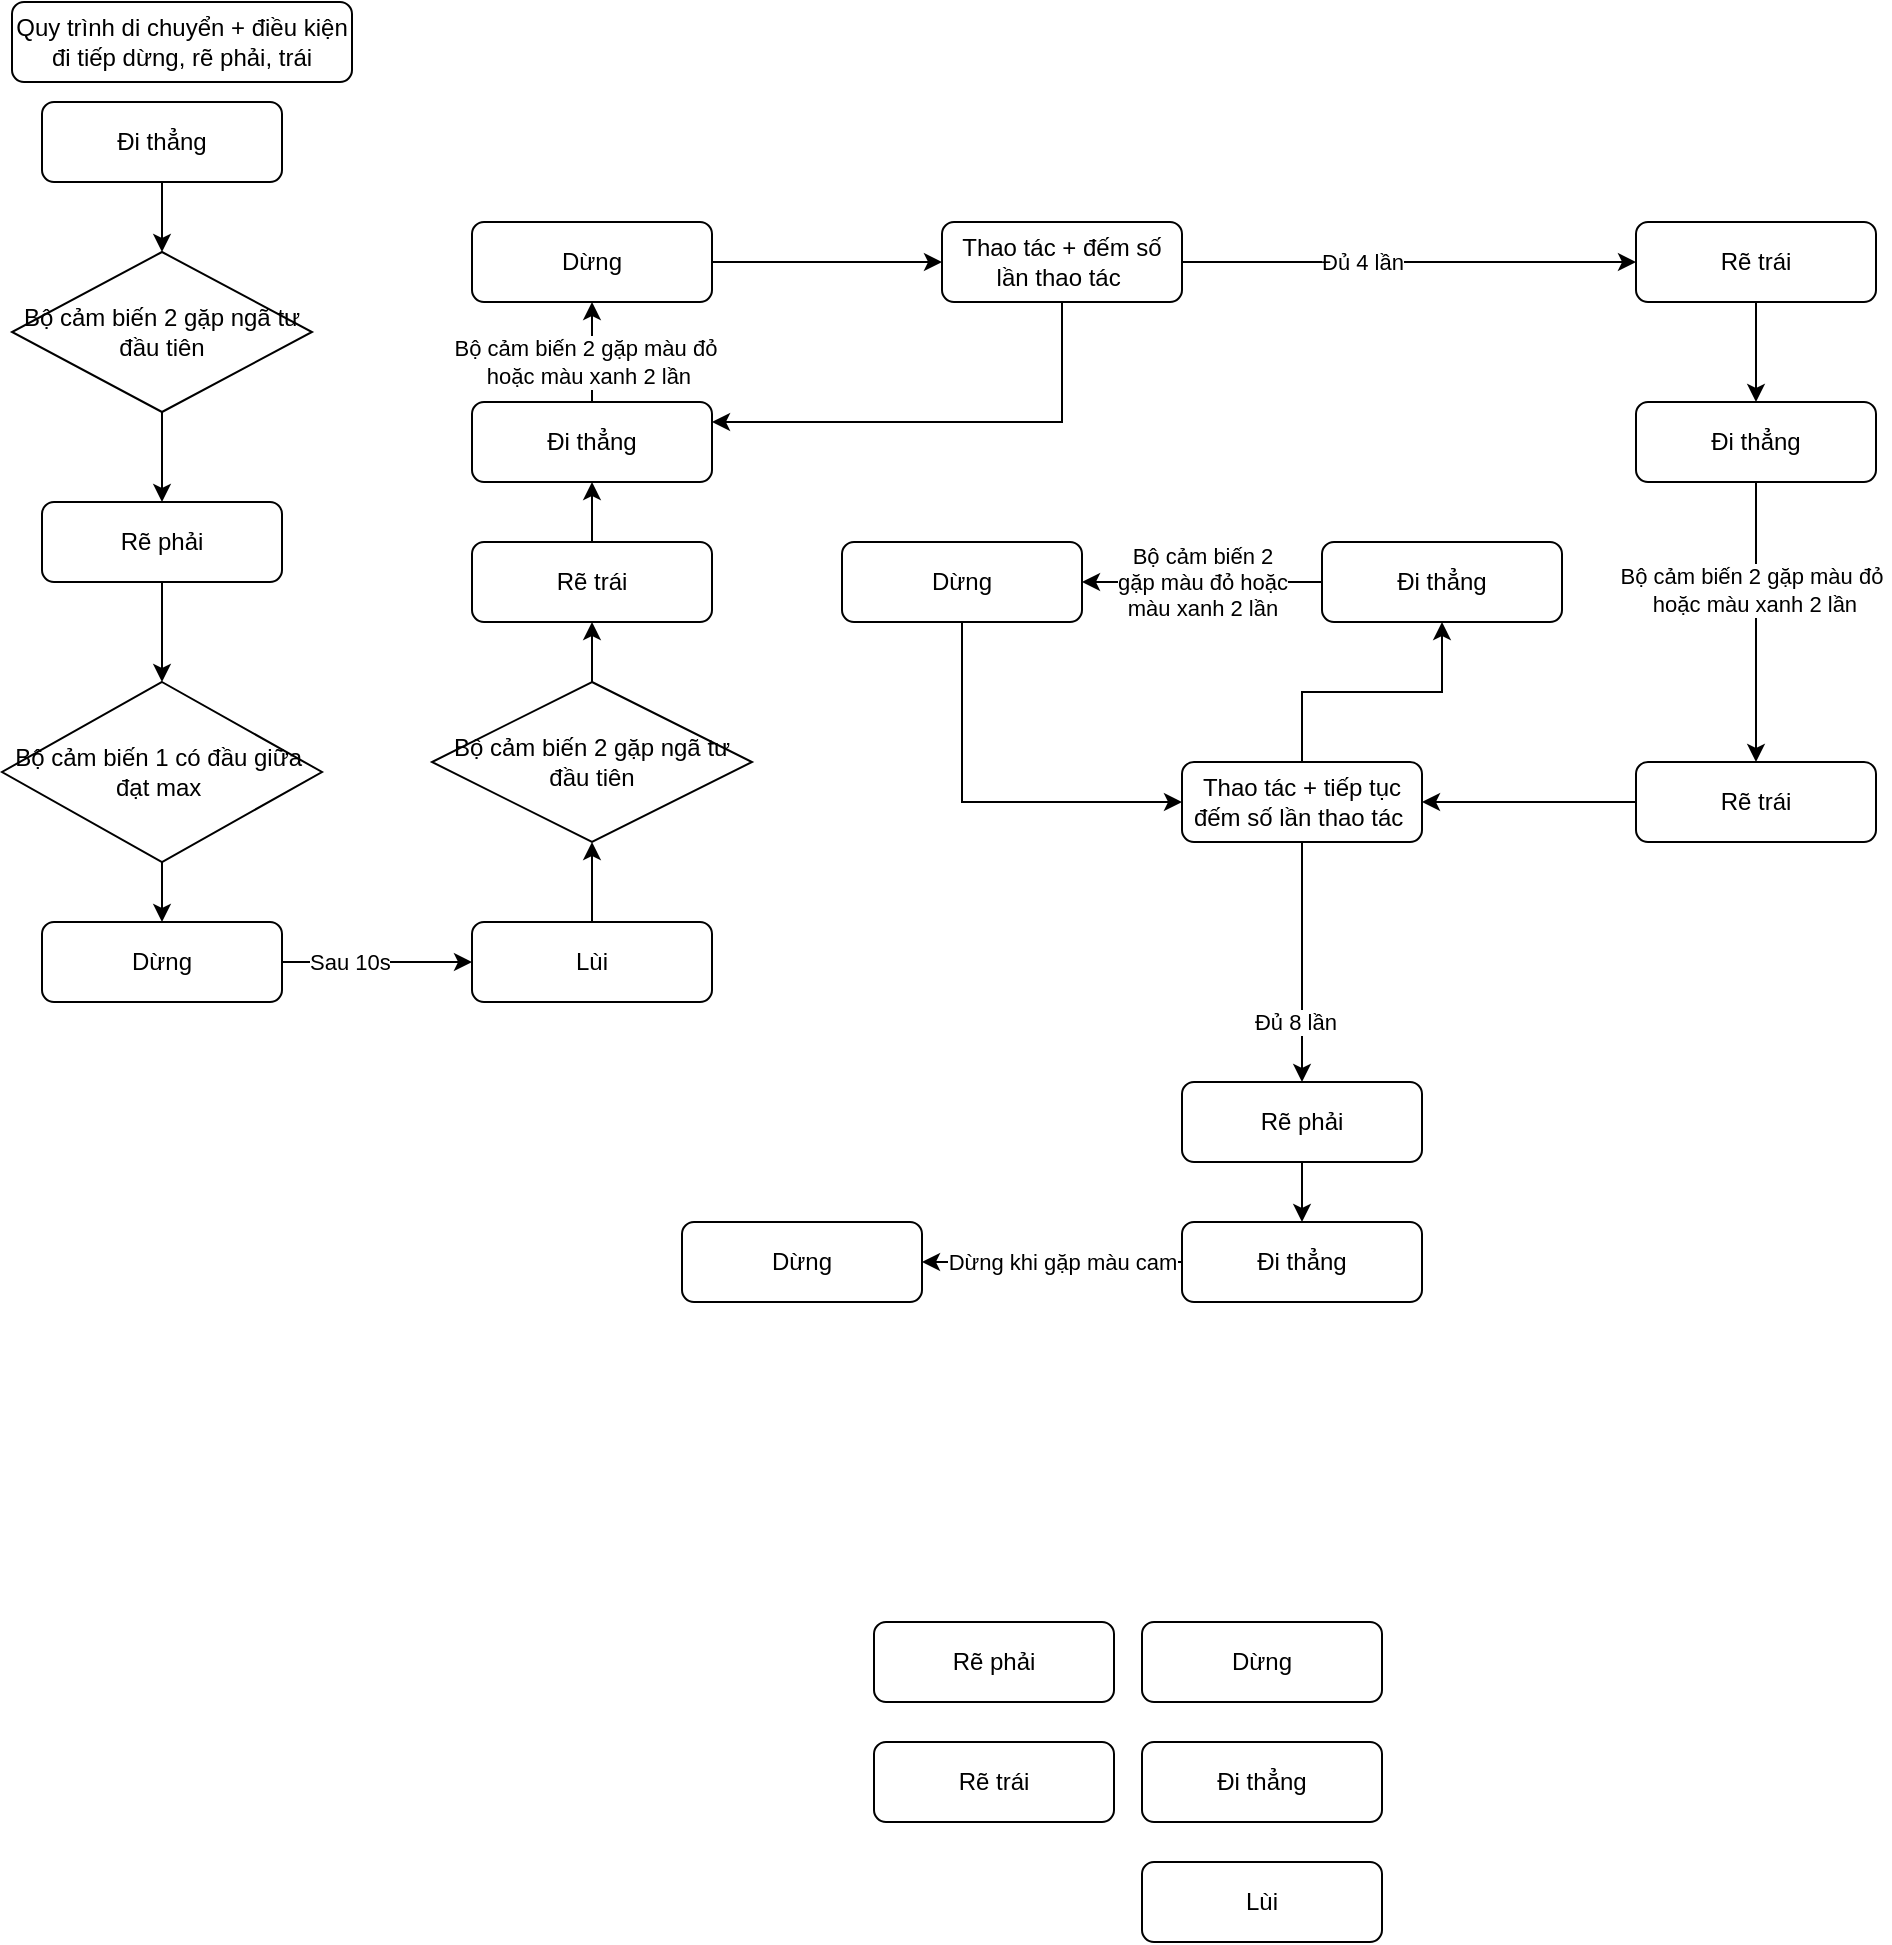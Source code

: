 <mxfile version="24.9.3">
  <diagram id="C5RBs43oDa-KdzZeNtuy" name="Page-1">
    <mxGraphModel dx="742" dy="533" grid="1" gridSize="10" guides="1" tooltips="1" connect="1" arrows="1" fold="1" page="1" pageScale="1" pageWidth="827" pageHeight="1169" math="0" shadow="0">
      <root>
        <mxCell id="WIyWlLk6GJQsqaUBKTNV-0" />
        <mxCell id="WIyWlLk6GJQsqaUBKTNV-1" parent="WIyWlLk6GJQsqaUBKTNV-0" />
        <mxCell id="muo935DoE_OnjEwPIPrk-1" value="Quy trình di chuyển + điều kiện đi tiếp dừng, rẽ phải, trái" style="rounded=1;whiteSpace=wrap;html=1;" parent="WIyWlLk6GJQsqaUBKTNV-1" vertex="1">
          <mxGeometry x="15" y="10" width="170" height="40" as="geometry" />
        </mxCell>
        <mxCell id="muo935DoE_OnjEwPIPrk-2" value="Đi thẳng" style="rounded=1;whiteSpace=wrap;html=1;" parent="WIyWlLk6GJQsqaUBKTNV-1" vertex="1">
          <mxGeometry x="580" y="880" width="120" height="40" as="geometry" />
        </mxCell>
        <mxCell id="muo935DoE_OnjEwPIPrk-6" value="Rẽ phải" style="rounded=1;whiteSpace=wrap;html=1;" parent="WIyWlLk6GJQsqaUBKTNV-1" vertex="1">
          <mxGeometry x="446" y="820" width="120" height="40" as="geometry" />
        </mxCell>
        <mxCell id="oy6qSpFxla3vfZdHUsRq-12" style="edgeStyle=orthogonalEdgeStyle;rounded=0;orthogonalLoop=1;jettySize=auto;html=1;" edge="1" parent="WIyWlLk6GJQsqaUBKTNV-1" source="muo935DoE_OnjEwPIPrk-7" target="oy6qSpFxla3vfZdHUsRq-4">
          <mxGeometry relative="1" as="geometry" />
        </mxCell>
        <mxCell id="muo935DoE_OnjEwPIPrk-7" value="Rẽ trái" style="rounded=1;whiteSpace=wrap;html=1;" parent="WIyWlLk6GJQsqaUBKTNV-1" vertex="1">
          <mxGeometry x="827" y="390" width="120" height="40" as="geometry" />
        </mxCell>
        <mxCell id="muo935DoE_OnjEwPIPrk-9" value="Lùi" style="rounded=1;whiteSpace=wrap;html=1;" parent="WIyWlLk6GJQsqaUBKTNV-1" vertex="1">
          <mxGeometry x="580" y="940" width="120" height="40" as="geometry" />
        </mxCell>
        <mxCell id="zDdANkoQZA9IFpb4-OwG-33" style="edgeStyle=orthogonalEdgeStyle;rounded=0;orthogonalLoop=1;jettySize=auto;html=1;" parent="WIyWlLk6GJQsqaUBKTNV-1" source="muo935DoE_OnjEwPIPrk-11" target="zDdANkoQZA9IFpb4-OwG-31" edge="1">
          <mxGeometry relative="1" as="geometry" />
        </mxCell>
        <mxCell id="muo935DoE_OnjEwPIPrk-11" value="Dừng" style="rounded=1;whiteSpace=wrap;html=1;" parent="WIyWlLk6GJQsqaUBKTNV-1" vertex="1">
          <mxGeometry x="245" y="120" width="120" height="40" as="geometry" />
        </mxCell>
        <mxCell id="zDdANkoQZA9IFpb4-OwG-0" value="Đi thẳng" style="rounded=1;whiteSpace=wrap;html=1;" parent="WIyWlLk6GJQsqaUBKTNV-1" vertex="1">
          <mxGeometry x="30" y="60" width="120" height="40" as="geometry" />
        </mxCell>
        <mxCell id="zDdANkoQZA9IFpb4-OwG-5" value="Bộ cảm biến 2 gặp ngã tư đầu tiên" style="rhombus;whiteSpace=wrap;html=1;" parent="WIyWlLk6GJQsqaUBKTNV-1" vertex="1">
          <mxGeometry x="15" y="135" width="150" height="80" as="geometry" />
        </mxCell>
        <mxCell id="zDdANkoQZA9IFpb4-OwG-14" style="edgeStyle=orthogonalEdgeStyle;rounded=0;orthogonalLoop=1;jettySize=auto;html=1;" parent="WIyWlLk6GJQsqaUBKTNV-1" source="zDdANkoQZA9IFpb4-OwG-6" target="zDdANkoQZA9IFpb4-OwG-11" edge="1">
          <mxGeometry relative="1" as="geometry" />
        </mxCell>
        <mxCell id="zDdANkoQZA9IFpb4-OwG-6" value="Rẽ phải" style="rounded=1;whiteSpace=wrap;html=1;" parent="WIyWlLk6GJQsqaUBKTNV-1" vertex="1">
          <mxGeometry x="30" y="260" width="120" height="40" as="geometry" />
        </mxCell>
        <mxCell id="zDdANkoQZA9IFpb4-OwG-8" value="" style="endArrow=classic;html=1;rounded=0;" parent="WIyWlLk6GJQsqaUBKTNV-1" source="zDdANkoQZA9IFpb4-OwG-0" target="zDdANkoQZA9IFpb4-OwG-5" edge="1">
          <mxGeometry width="50" height="50" relative="1" as="geometry">
            <mxPoint x="183" y="230" as="sourcePoint" />
            <mxPoint x="233" y="180" as="targetPoint" />
          </mxGeometry>
        </mxCell>
        <mxCell id="zDdANkoQZA9IFpb4-OwG-9" value="" style="endArrow=classic;html=1;rounded=0;" parent="WIyWlLk6GJQsqaUBKTNV-1" source="zDdANkoQZA9IFpb4-OwG-5" target="zDdANkoQZA9IFpb4-OwG-6" edge="1">
          <mxGeometry width="50" height="50" relative="1" as="geometry">
            <mxPoint x="100" y="70" as="sourcePoint" />
            <mxPoint x="100" y="145" as="targetPoint" />
          </mxGeometry>
        </mxCell>
        <mxCell id="zDdANkoQZA9IFpb4-OwG-16" style="edgeStyle=orthogonalEdgeStyle;rounded=0;orthogonalLoop=1;jettySize=auto;html=1;" parent="WIyWlLk6GJQsqaUBKTNV-1" source="zDdANkoQZA9IFpb4-OwG-11" target="zDdANkoQZA9IFpb4-OwG-15" edge="1">
          <mxGeometry relative="1" as="geometry" />
        </mxCell>
        <mxCell id="zDdANkoQZA9IFpb4-OwG-11" value="&lt;div style=&quot;&quot;&gt;&lt;span style=&quot;background-color: initial; line-height: 70%;&quot;&gt;Bộ cảm biến 1 có đầu giữa&amp;nbsp; đạt max&amp;nbsp;&lt;/span&gt;&lt;/div&gt;" style="rhombus;whiteSpace=wrap;html=1;align=center;" parent="WIyWlLk6GJQsqaUBKTNV-1" vertex="1">
          <mxGeometry x="10" y="350" width="160" height="90" as="geometry" />
        </mxCell>
        <mxCell id="zDdANkoQZA9IFpb4-OwG-19" style="edgeStyle=orthogonalEdgeStyle;rounded=0;orthogonalLoop=1;jettySize=auto;html=1;" parent="WIyWlLk6GJQsqaUBKTNV-1" source="zDdANkoQZA9IFpb4-OwG-15" target="zDdANkoQZA9IFpb4-OwG-18" edge="1">
          <mxGeometry relative="1" as="geometry" />
        </mxCell>
        <mxCell id="zDdANkoQZA9IFpb4-OwG-21" value="Sau 10s" style="edgeLabel;html=1;align=left;verticalAlign=middle;resizable=0;points=[];" parent="zDdANkoQZA9IFpb4-OwG-19" vertex="1" connectable="0">
          <mxGeometry x="-0.756" relative="1" as="geometry">
            <mxPoint as="offset" />
          </mxGeometry>
        </mxCell>
        <mxCell id="zDdANkoQZA9IFpb4-OwG-15" value="Dừng" style="rounded=1;whiteSpace=wrap;html=1;" parent="WIyWlLk6GJQsqaUBKTNV-1" vertex="1">
          <mxGeometry x="30" y="470" width="120" height="40" as="geometry" />
        </mxCell>
        <mxCell id="zDdANkoQZA9IFpb4-OwG-25" style="edgeStyle=orthogonalEdgeStyle;rounded=0;orthogonalLoop=1;jettySize=auto;html=1;" parent="WIyWlLk6GJQsqaUBKTNV-1" source="zDdANkoQZA9IFpb4-OwG-18" target="zDdANkoQZA9IFpb4-OwG-23" edge="1">
          <mxGeometry relative="1" as="geometry" />
        </mxCell>
        <mxCell id="zDdANkoQZA9IFpb4-OwG-18" value="Lùi" style="rounded=1;whiteSpace=wrap;html=1;" parent="WIyWlLk6GJQsqaUBKTNV-1" vertex="1">
          <mxGeometry x="245" y="470" width="120" height="40" as="geometry" />
        </mxCell>
        <mxCell id="zDdANkoQZA9IFpb4-OwG-26" style="edgeStyle=orthogonalEdgeStyle;rounded=0;orthogonalLoop=1;jettySize=auto;html=1;" parent="WIyWlLk6GJQsqaUBKTNV-1" source="zDdANkoQZA9IFpb4-OwG-23" target="zDdANkoQZA9IFpb4-OwG-24" edge="1">
          <mxGeometry relative="1" as="geometry" />
        </mxCell>
        <mxCell id="zDdANkoQZA9IFpb4-OwG-23" value="Bộ cảm biến 2 gặp ngã tư đầu tiên" style="rhombus;whiteSpace=wrap;html=1;" parent="WIyWlLk6GJQsqaUBKTNV-1" vertex="1">
          <mxGeometry x="225" y="350" width="160" height="80" as="geometry" />
        </mxCell>
        <mxCell id="zDdANkoQZA9IFpb4-OwG-28" style="edgeStyle=orthogonalEdgeStyle;rounded=0;orthogonalLoop=1;jettySize=auto;html=1;" parent="WIyWlLk6GJQsqaUBKTNV-1" source="zDdANkoQZA9IFpb4-OwG-24" target="zDdANkoQZA9IFpb4-OwG-27" edge="1">
          <mxGeometry relative="1" as="geometry" />
        </mxCell>
        <mxCell id="zDdANkoQZA9IFpb4-OwG-24" value="Rẽ trái" style="rounded=1;whiteSpace=wrap;html=1;" parent="WIyWlLk6GJQsqaUBKTNV-1" vertex="1">
          <mxGeometry x="245" y="280" width="120" height="40" as="geometry" />
        </mxCell>
        <mxCell id="zDdANkoQZA9IFpb4-OwG-29" style="edgeStyle=orthogonalEdgeStyle;rounded=0;orthogonalLoop=1;jettySize=auto;html=1;" parent="WIyWlLk6GJQsqaUBKTNV-1" source="zDdANkoQZA9IFpb4-OwG-27" target="muo935DoE_OnjEwPIPrk-11" edge="1">
          <mxGeometry relative="1" as="geometry" />
        </mxCell>
        <mxCell id="zDdANkoQZA9IFpb4-OwG-30" value="Bộ cảm biến 2 gặp màu đỏ&amp;nbsp;&lt;div&gt;hoặc màu xanh 2 lần&lt;/div&gt;" style="edgeLabel;html=1;align=center;verticalAlign=middle;resizable=0;points=[];" parent="zDdANkoQZA9IFpb4-OwG-29" vertex="1" connectable="0">
          <mxGeometry x="-0.184" y="2" relative="1" as="geometry">
            <mxPoint as="offset" />
          </mxGeometry>
        </mxCell>
        <mxCell id="zDdANkoQZA9IFpb4-OwG-27" value="Đi thẳng" style="rounded=1;whiteSpace=wrap;html=1;" parent="WIyWlLk6GJQsqaUBKTNV-1" vertex="1">
          <mxGeometry x="245" y="210" width="120" height="40" as="geometry" />
        </mxCell>
        <mxCell id="zDdANkoQZA9IFpb4-OwG-34" style="edgeStyle=orthogonalEdgeStyle;rounded=0;orthogonalLoop=1;jettySize=auto;html=1;" parent="WIyWlLk6GJQsqaUBKTNV-1" source="zDdANkoQZA9IFpb4-OwG-31" target="zDdANkoQZA9IFpb4-OwG-27" edge="1">
          <mxGeometry relative="1" as="geometry">
            <Array as="points">
              <mxPoint x="540" y="220" />
            </Array>
          </mxGeometry>
        </mxCell>
        <mxCell id="zDdANkoQZA9IFpb4-OwG-35" style="edgeStyle=orthogonalEdgeStyle;rounded=0;orthogonalLoop=1;jettySize=auto;html=1;" parent="WIyWlLk6GJQsqaUBKTNV-1" source="zDdANkoQZA9IFpb4-OwG-31" target="zDdANkoQZA9IFpb4-OwG-37" edge="1">
          <mxGeometry relative="1" as="geometry">
            <mxPoint x="680" y="140" as="targetPoint" />
          </mxGeometry>
        </mxCell>
        <mxCell id="zDdANkoQZA9IFpb4-OwG-36" value="Đủ 4 lần" style="edgeLabel;html=1;align=center;verticalAlign=middle;resizable=0;points=[];" parent="zDdANkoQZA9IFpb4-OwG-35" vertex="1" connectable="0">
          <mxGeometry x="-0.213" relative="1" as="geometry">
            <mxPoint as="offset" />
          </mxGeometry>
        </mxCell>
        <mxCell id="zDdANkoQZA9IFpb4-OwG-31" value="Thao tác + đếm số lần thao tác&amp;nbsp;" style="rounded=1;whiteSpace=wrap;html=1;" parent="WIyWlLk6GJQsqaUBKTNV-1" vertex="1">
          <mxGeometry x="480" y="120" width="120" height="40" as="geometry" />
        </mxCell>
        <mxCell id="zDdANkoQZA9IFpb4-OwG-32" value="Dừng" style="rounded=1;whiteSpace=wrap;html=1;" parent="WIyWlLk6GJQsqaUBKTNV-1" vertex="1">
          <mxGeometry x="580" y="820" width="120" height="40" as="geometry" />
        </mxCell>
        <mxCell id="oy6qSpFxla3vfZdHUsRq-1" style="edgeStyle=orthogonalEdgeStyle;rounded=0;orthogonalLoop=1;jettySize=auto;html=1;" edge="1" parent="WIyWlLk6GJQsqaUBKTNV-1" source="zDdANkoQZA9IFpb4-OwG-37" target="oy6qSpFxla3vfZdHUsRq-0">
          <mxGeometry relative="1" as="geometry" />
        </mxCell>
        <mxCell id="zDdANkoQZA9IFpb4-OwG-37" value="Rẽ trái" style="rounded=1;whiteSpace=wrap;html=1;" parent="WIyWlLk6GJQsqaUBKTNV-1" vertex="1">
          <mxGeometry x="827" y="120" width="120" height="40" as="geometry" />
        </mxCell>
        <mxCell id="oy6qSpFxla3vfZdHUsRq-2" style="edgeStyle=orthogonalEdgeStyle;rounded=0;orthogonalLoop=1;jettySize=auto;html=1;" edge="1" parent="WIyWlLk6GJQsqaUBKTNV-1" source="oy6qSpFxla3vfZdHUsRq-0" target="muo935DoE_OnjEwPIPrk-7">
          <mxGeometry relative="1" as="geometry" />
        </mxCell>
        <mxCell id="oy6qSpFxla3vfZdHUsRq-3" value="Bộ cảm biến 2 gặp màu đỏ&amp;nbsp;&lt;div&gt;hoặc màu xanh 2 lần&lt;/div&gt;" style="edgeLabel;html=1;align=center;verticalAlign=middle;resizable=0;points=[];" vertex="1" connectable="0" parent="oy6qSpFxla3vfZdHUsRq-2">
          <mxGeometry x="-0.227" y="-1" relative="1" as="geometry">
            <mxPoint as="offset" />
          </mxGeometry>
        </mxCell>
        <mxCell id="oy6qSpFxla3vfZdHUsRq-0" value="Đi thẳng" style="rounded=1;whiteSpace=wrap;html=1;" vertex="1" parent="WIyWlLk6GJQsqaUBKTNV-1">
          <mxGeometry x="827" y="210" width="120" height="40" as="geometry" />
        </mxCell>
        <mxCell id="oy6qSpFxla3vfZdHUsRq-15" style="edgeStyle=orthogonalEdgeStyle;rounded=0;orthogonalLoop=1;jettySize=auto;html=1;" edge="1" parent="WIyWlLk6GJQsqaUBKTNV-1" source="oy6qSpFxla3vfZdHUsRq-4" target="oy6qSpFxla3vfZdHUsRq-13">
          <mxGeometry relative="1" as="geometry" />
        </mxCell>
        <mxCell id="oy6qSpFxla3vfZdHUsRq-20" style="edgeStyle=orthogonalEdgeStyle;rounded=0;orthogonalLoop=1;jettySize=auto;html=1;" edge="1" parent="WIyWlLk6GJQsqaUBKTNV-1" source="oy6qSpFxla3vfZdHUsRq-4" target="oy6qSpFxla3vfZdHUsRq-19">
          <mxGeometry relative="1" as="geometry" />
        </mxCell>
        <mxCell id="oy6qSpFxla3vfZdHUsRq-21" value="Đủ 8 lần&amp;nbsp;" style="edgeLabel;html=1;align=center;verticalAlign=middle;resizable=0;points=[];" vertex="1" connectable="0" parent="oy6qSpFxla3vfZdHUsRq-20">
          <mxGeometry x="0.496" y="-2" relative="1" as="geometry">
            <mxPoint as="offset" />
          </mxGeometry>
        </mxCell>
        <mxCell id="oy6qSpFxla3vfZdHUsRq-4" value="Thao tác + tiếp tục đếm số lần thao tác&amp;nbsp;" style="rounded=1;whiteSpace=wrap;html=1;" vertex="1" parent="WIyWlLk6GJQsqaUBKTNV-1">
          <mxGeometry x="600" y="390" width="120" height="40" as="geometry" />
        </mxCell>
        <mxCell id="oy6qSpFxla3vfZdHUsRq-11" value="Rẽ trái" style="rounded=1;whiteSpace=wrap;html=1;" vertex="1" parent="WIyWlLk6GJQsqaUBKTNV-1">
          <mxGeometry x="446" y="880" width="120" height="40" as="geometry" />
        </mxCell>
        <mxCell id="oy6qSpFxla3vfZdHUsRq-16" style="edgeStyle=orthogonalEdgeStyle;rounded=0;orthogonalLoop=1;jettySize=auto;html=1;" edge="1" parent="WIyWlLk6GJQsqaUBKTNV-1" source="oy6qSpFxla3vfZdHUsRq-13" target="oy6qSpFxla3vfZdHUsRq-14">
          <mxGeometry relative="1" as="geometry" />
        </mxCell>
        <mxCell id="oy6qSpFxla3vfZdHUsRq-18" value="Bộ cảm biến 2&lt;div&gt;gặp màu đỏ hoặc&lt;/div&gt;&lt;div&gt;màu xanh 2 lần&lt;/div&gt;" style="edgeLabel;html=1;align=center;verticalAlign=middle;resizable=0;points=[];" vertex="1" connectable="0" parent="oy6qSpFxla3vfZdHUsRq-16">
          <mxGeometry x="0.113" y="3" relative="1" as="geometry">
            <mxPoint x="7" y="-3" as="offset" />
          </mxGeometry>
        </mxCell>
        <mxCell id="oy6qSpFxla3vfZdHUsRq-13" value="Đi thẳng" style="rounded=1;whiteSpace=wrap;html=1;" vertex="1" parent="WIyWlLk6GJQsqaUBKTNV-1">
          <mxGeometry x="670" y="280" width="120" height="40" as="geometry" />
        </mxCell>
        <mxCell id="oy6qSpFxla3vfZdHUsRq-17" style="edgeStyle=orthogonalEdgeStyle;rounded=0;orthogonalLoop=1;jettySize=auto;html=1;" edge="1" parent="WIyWlLk6GJQsqaUBKTNV-1" source="oy6qSpFxla3vfZdHUsRq-14" target="oy6qSpFxla3vfZdHUsRq-4">
          <mxGeometry relative="1" as="geometry">
            <Array as="points">
              <mxPoint x="490" y="410" />
            </Array>
          </mxGeometry>
        </mxCell>
        <mxCell id="oy6qSpFxla3vfZdHUsRq-14" value="Dừng" style="rounded=1;whiteSpace=wrap;html=1;" vertex="1" parent="WIyWlLk6GJQsqaUBKTNV-1">
          <mxGeometry x="430" y="280" width="120" height="40" as="geometry" />
        </mxCell>
        <mxCell id="oy6qSpFxla3vfZdHUsRq-23" style="edgeStyle=orthogonalEdgeStyle;rounded=0;orthogonalLoop=1;jettySize=auto;html=1;" edge="1" parent="WIyWlLk6GJQsqaUBKTNV-1" source="oy6qSpFxla3vfZdHUsRq-19" target="oy6qSpFxla3vfZdHUsRq-22">
          <mxGeometry relative="1" as="geometry" />
        </mxCell>
        <mxCell id="oy6qSpFxla3vfZdHUsRq-19" value="Rẽ phải" style="rounded=1;whiteSpace=wrap;html=1;" vertex="1" parent="WIyWlLk6GJQsqaUBKTNV-1">
          <mxGeometry x="600" y="550" width="120" height="40" as="geometry" />
        </mxCell>
        <mxCell id="oy6qSpFxla3vfZdHUsRq-25" style="edgeStyle=orthogonalEdgeStyle;rounded=0;orthogonalLoop=1;jettySize=auto;html=1;" edge="1" parent="WIyWlLk6GJQsqaUBKTNV-1" source="oy6qSpFxla3vfZdHUsRq-22" target="oy6qSpFxla3vfZdHUsRq-24">
          <mxGeometry relative="1" as="geometry" />
        </mxCell>
        <mxCell id="oy6qSpFxla3vfZdHUsRq-26" value="Dừng khi gặp màu cam" style="edgeLabel;html=1;align=center;verticalAlign=middle;resizable=0;points=[];" vertex="1" connectable="0" parent="oy6qSpFxla3vfZdHUsRq-25">
          <mxGeometry x="-0.153" y="-2" relative="1" as="geometry">
            <mxPoint x="-5" y="2" as="offset" />
          </mxGeometry>
        </mxCell>
        <mxCell id="oy6qSpFxla3vfZdHUsRq-22" value="Đi thẳng" style="rounded=1;whiteSpace=wrap;html=1;" vertex="1" parent="WIyWlLk6GJQsqaUBKTNV-1">
          <mxGeometry x="600" y="620" width="120" height="40" as="geometry" />
        </mxCell>
        <mxCell id="oy6qSpFxla3vfZdHUsRq-24" value="Dừng" style="rounded=1;whiteSpace=wrap;html=1;" vertex="1" parent="WIyWlLk6GJQsqaUBKTNV-1">
          <mxGeometry x="350" y="620" width="120" height="40" as="geometry" />
        </mxCell>
      </root>
    </mxGraphModel>
  </diagram>
</mxfile>

